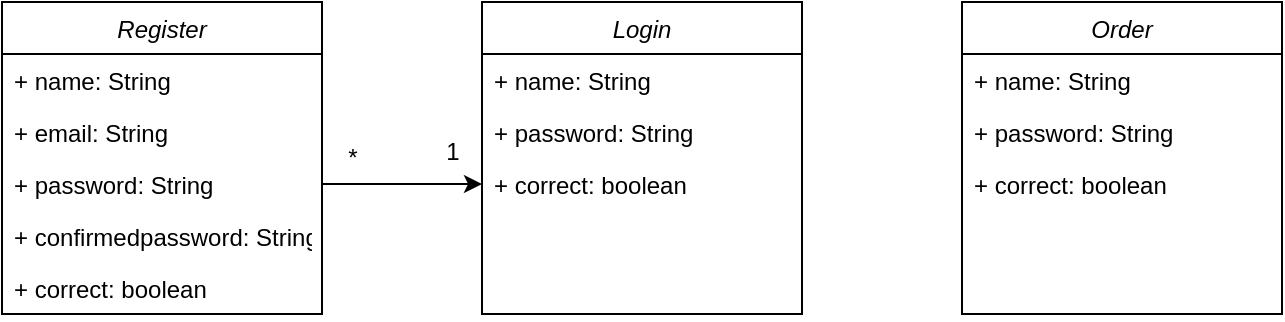 <mxfile version="20.3.0" type="device"><diagram id="C5RBs43oDa-KdzZeNtuy" name="Page-1"><mxGraphModel dx="536" dy="759" grid="1" gridSize="10" guides="1" tooltips="1" connect="1" arrows="1" fold="1" page="1" pageScale="1" pageWidth="827" pageHeight="1169" math="0" shadow="0"><root><mxCell id="WIyWlLk6GJQsqaUBKTNV-0"/><mxCell id="WIyWlLk6GJQsqaUBKTNV-1" parent="WIyWlLk6GJQsqaUBKTNV-0"/><mxCell id="m63bcGbSVluNW7EQ0npI-22" value="Register" style="swimlane;fontStyle=2;align=center;verticalAlign=top;childLayout=stackLayout;horizontal=1;startSize=26;horizontalStack=0;resizeParent=1;resizeLast=0;collapsible=1;marginBottom=0;rounded=0;shadow=0;strokeWidth=1;" parent="WIyWlLk6GJQsqaUBKTNV-1" vertex="1"><mxGeometry width="160" height="156" as="geometry"><mxRectangle x="230" y="140" width="160" height="26" as="alternateBounds"/></mxGeometry></mxCell><mxCell id="m63bcGbSVluNW7EQ0npI-23" value="+ name: String" style="text;align=left;verticalAlign=top;spacingLeft=4;spacingRight=4;overflow=hidden;rotatable=0;points=[[0,0.5],[1,0.5]];portConstraint=eastwest;" parent="m63bcGbSVluNW7EQ0npI-22" vertex="1"><mxGeometry y="26" width="160" height="26" as="geometry"/></mxCell><mxCell id="m63bcGbSVluNW7EQ0npI-24" value="+ email: String" style="text;align=left;verticalAlign=top;spacingLeft=4;spacingRight=4;overflow=hidden;rotatable=0;points=[[0,0.5],[1,0.5]];portConstraint=eastwest;rounded=0;shadow=0;html=0;" parent="m63bcGbSVluNW7EQ0npI-22" vertex="1"><mxGeometry y="52" width="160" height="26" as="geometry"/></mxCell><mxCell id="JaYmI2iD_6hp8TBxrncC-1" value="+ password: String" style="text;align=left;verticalAlign=top;spacingLeft=4;spacingRight=4;overflow=hidden;rotatable=0;points=[[0,0.5],[1,0.5]];portConstraint=eastwest;rounded=0;shadow=0;html=0;" vertex="1" parent="m63bcGbSVluNW7EQ0npI-22"><mxGeometry y="78" width="160" height="26" as="geometry"/></mxCell><mxCell id="JaYmI2iD_6hp8TBxrncC-0" value="+ confirmedpassword: String" style="text;align=left;verticalAlign=top;spacingLeft=4;spacingRight=4;overflow=hidden;rotatable=0;points=[[0,0.5],[1,0.5]];portConstraint=eastwest;rounded=0;shadow=0;html=0;" vertex="1" parent="m63bcGbSVluNW7EQ0npI-22"><mxGeometry y="104" width="160" height="26" as="geometry"/></mxCell><mxCell id="JaYmI2iD_6hp8TBxrncC-7" value="+ correct: boolean" style="text;align=left;verticalAlign=top;spacingLeft=4;spacingRight=4;overflow=hidden;rotatable=0;points=[[0,0.5],[1,0.5]];portConstraint=eastwest;rounded=0;shadow=0;html=0;" vertex="1" parent="m63bcGbSVluNW7EQ0npI-22"><mxGeometry y="130" width="160" height="26" as="geometry"/></mxCell><mxCell id="JaYmI2iD_6hp8TBxrncC-16" value="1" style="text;html=1;align=center;verticalAlign=middle;resizable=0;points=[];autosize=1;strokeColor=none;fillColor=none;" vertex="1" parent="WIyWlLk6GJQsqaUBKTNV-1"><mxGeometry x="210" y="60" width="30" height="30" as="geometry"/></mxCell><mxCell id="JaYmI2iD_6hp8TBxrncC-17" value="*" style="text;html=1;align=center;verticalAlign=middle;resizable=0;points=[];autosize=1;strokeColor=none;fillColor=none;" vertex="1" parent="WIyWlLk6GJQsqaUBKTNV-1"><mxGeometry x="160" y="63" width="30" height="30" as="geometry"/></mxCell><mxCell id="JaYmI2iD_6hp8TBxrncC-18" value="Login" style="swimlane;fontStyle=2;align=center;verticalAlign=top;childLayout=stackLayout;horizontal=1;startSize=26;horizontalStack=0;resizeParent=1;resizeLast=0;collapsible=1;marginBottom=0;rounded=0;shadow=0;strokeWidth=1;" vertex="1" parent="WIyWlLk6GJQsqaUBKTNV-1"><mxGeometry x="240" width="160" height="156" as="geometry"><mxRectangle x="230" y="140" width="160" height="26" as="alternateBounds"/></mxGeometry></mxCell><mxCell id="JaYmI2iD_6hp8TBxrncC-19" value="+ name: String" style="text;align=left;verticalAlign=top;spacingLeft=4;spacingRight=4;overflow=hidden;rotatable=0;points=[[0,0.5],[1,0.5]];portConstraint=eastwest;" vertex="1" parent="JaYmI2iD_6hp8TBxrncC-18"><mxGeometry y="26" width="160" height="26" as="geometry"/></mxCell><mxCell id="JaYmI2iD_6hp8TBxrncC-21" value="+ password: String" style="text;align=left;verticalAlign=top;spacingLeft=4;spacingRight=4;overflow=hidden;rotatable=0;points=[[0,0.5],[1,0.5]];portConstraint=eastwest;rounded=0;shadow=0;html=0;" vertex="1" parent="JaYmI2iD_6hp8TBxrncC-18"><mxGeometry y="52" width="160" height="26" as="geometry"/></mxCell><mxCell id="JaYmI2iD_6hp8TBxrncC-24" value="+ correct: boolean" style="text;align=left;verticalAlign=top;spacingLeft=4;spacingRight=4;overflow=hidden;rotatable=0;points=[[0,0.5],[1,0.5]];portConstraint=eastwest;rounded=0;shadow=0;html=0;" vertex="1" parent="JaYmI2iD_6hp8TBxrncC-18"><mxGeometry y="78" width="160" height="26" as="geometry"/></mxCell><mxCell id="JaYmI2iD_6hp8TBxrncC-25" style="edgeStyle=orthogonalEdgeStyle;rounded=0;orthogonalLoop=1;jettySize=auto;html=1;entryX=0;entryY=0.5;entryDx=0;entryDy=0;" edge="1" parent="WIyWlLk6GJQsqaUBKTNV-1" source="JaYmI2iD_6hp8TBxrncC-1" target="JaYmI2iD_6hp8TBxrncC-24"><mxGeometry relative="1" as="geometry"/></mxCell><mxCell id="JaYmI2iD_6hp8TBxrncC-26" value="Order" style="swimlane;fontStyle=2;align=center;verticalAlign=top;childLayout=stackLayout;horizontal=1;startSize=26;horizontalStack=0;resizeParent=1;resizeLast=0;collapsible=1;marginBottom=0;rounded=0;shadow=0;strokeWidth=1;" vertex="1" parent="WIyWlLk6GJQsqaUBKTNV-1"><mxGeometry x="480" width="160" height="156" as="geometry"><mxRectangle x="230" y="140" width="160" height="26" as="alternateBounds"/></mxGeometry></mxCell><mxCell id="JaYmI2iD_6hp8TBxrncC-27" value="+ name: String" style="text;align=left;verticalAlign=top;spacingLeft=4;spacingRight=4;overflow=hidden;rotatable=0;points=[[0,0.5],[1,0.5]];portConstraint=eastwest;" vertex="1" parent="JaYmI2iD_6hp8TBxrncC-26"><mxGeometry y="26" width="160" height="26" as="geometry"/></mxCell><mxCell id="JaYmI2iD_6hp8TBxrncC-28" value="+ password: String" style="text;align=left;verticalAlign=top;spacingLeft=4;spacingRight=4;overflow=hidden;rotatable=0;points=[[0,0.5],[1,0.5]];portConstraint=eastwest;rounded=0;shadow=0;html=0;" vertex="1" parent="JaYmI2iD_6hp8TBxrncC-26"><mxGeometry y="52" width="160" height="26" as="geometry"/></mxCell><mxCell id="JaYmI2iD_6hp8TBxrncC-29" value="+ correct: boolean" style="text;align=left;verticalAlign=top;spacingLeft=4;spacingRight=4;overflow=hidden;rotatable=0;points=[[0,0.5],[1,0.5]];portConstraint=eastwest;rounded=0;shadow=0;html=0;" vertex="1" parent="JaYmI2iD_6hp8TBxrncC-26"><mxGeometry y="78" width="160" height="26" as="geometry"/></mxCell></root></mxGraphModel></diagram></mxfile>